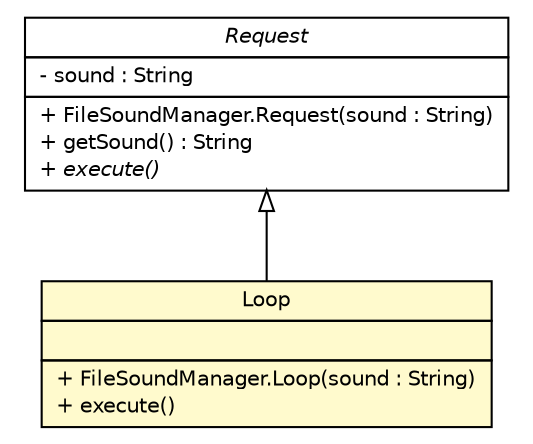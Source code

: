 #!/usr/local/bin/dot
#
# Class diagram 
# Generated by UMLGraph version R5_6 (http://www.umlgraph.org/)
#

digraph G {
	edge [fontname="Helvetica",fontsize=10,labelfontname="Helvetica",labelfontsize=10];
	node [fontname="Helvetica",fontsize=10,shape=plaintext];
	nodesep=0.25;
	ranksep=0.5;
	// main.FileSoundManager.Request
	c8966 [label=<<table title="main.FileSoundManager.Request" border="0" cellborder="1" cellspacing="0" cellpadding="2" port="p" href="./FileSoundManager.Request.html">
		<tr><td><table border="0" cellspacing="0" cellpadding="1">
<tr><td align="center" balign="center"><font face="Helvetica-Oblique"> Request </font></td></tr>
		</table></td></tr>
		<tr><td><table border="0" cellspacing="0" cellpadding="1">
<tr><td align="left" balign="left"> - sound : String </td></tr>
		</table></td></tr>
		<tr><td><table border="0" cellspacing="0" cellpadding="1">
<tr><td align="left" balign="left"> + FileSoundManager.Request(sound : String) </td></tr>
<tr><td align="left" balign="left"> + getSound() : String </td></tr>
<tr><td align="left" balign="left"><font face="Helvetica-Oblique" point-size="10.0"> + execute() </font></td></tr>
		</table></td></tr>
		</table>>, URL="./FileSoundManager.Request.html", fontname="Helvetica", fontcolor="black", fontsize=10.0];
	// main.FileSoundManager.Loop
	c8969 [label=<<table title="main.FileSoundManager.Loop" border="0" cellborder="1" cellspacing="0" cellpadding="2" port="p" bgcolor="lemonChiffon" href="./FileSoundManager.Loop.html">
		<tr><td><table border="0" cellspacing="0" cellpadding="1">
<tr><td align="center" balign="center"> Loop </td></tr>
		</table></td></tr>
		<tr><td><table border="0" cellspacing="0" cellpadding="1">
<tr><td align="left" balign="left">  </td></tr>
		</table></td></tr>
		<tr><td><table border="0" cellspacing="0" cellpadding="1">
<tr><td align="left" balign="left"> + FileSoundManager.Loop(sound : String) </td></tr>
<tr><td align="left" balign="left"> + execute() </td></tr>
		</table></td></tr>
		</table>>, URL="./FileSoundManager.Loop.html", fontname="Helvetica", fontcolor="black", fontsize=10.0];
	//main.FileSoundManager.Loop extends main.FileSoundManager.Request
	c8966:p -> c8969:p [dir=back,arrowtail=empty];
}

